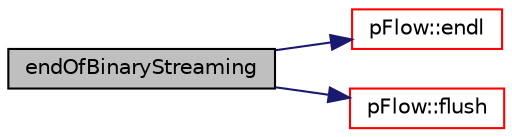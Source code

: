 digraph "endOfBinaryStreaming"
{
 // LATEX_PDF_SIZE
  edge [fontname="Helvetica",fontsize="10",labelfontname="Helvetica",labelfontsize="10"];
  node [fontname="Helvetica",fontsize="10",shape=record];
  rankdir="LR";
  Node1 [label="endOfBinaryStreaming",height=0.2,width=0.4,color="black", fillcolor="grey75", style="filled", fontcolor="black",tooltip="Reach end of file add a new line and flush stream."];
  Node1 -> Node2 [color="midnightblue",fontsize="10",style="solid",fontname="Helvetica"];
  Node2 [label="pFlow::endl",height=0.2,width=0.4,color="red", fillcolor="white", style="filled",URL="$namespacepFlow.html#aba8f0c455a3fdb4b05ad33a25b13b189",tooltip="Add newline and flush stream."];
  Node1 -> Node4 [color="midnightblue",fontsize="10",style="solid",fontname="Helvetica"];
  Node4 [label="pFlow::flush",height=0.2,width=0.4,color="red", fillcolor="white", style="filled",URL="$namespacepFlow.html#ad58799777b4299119b501a456038b21d",tooltip="Flush stream."];
}
